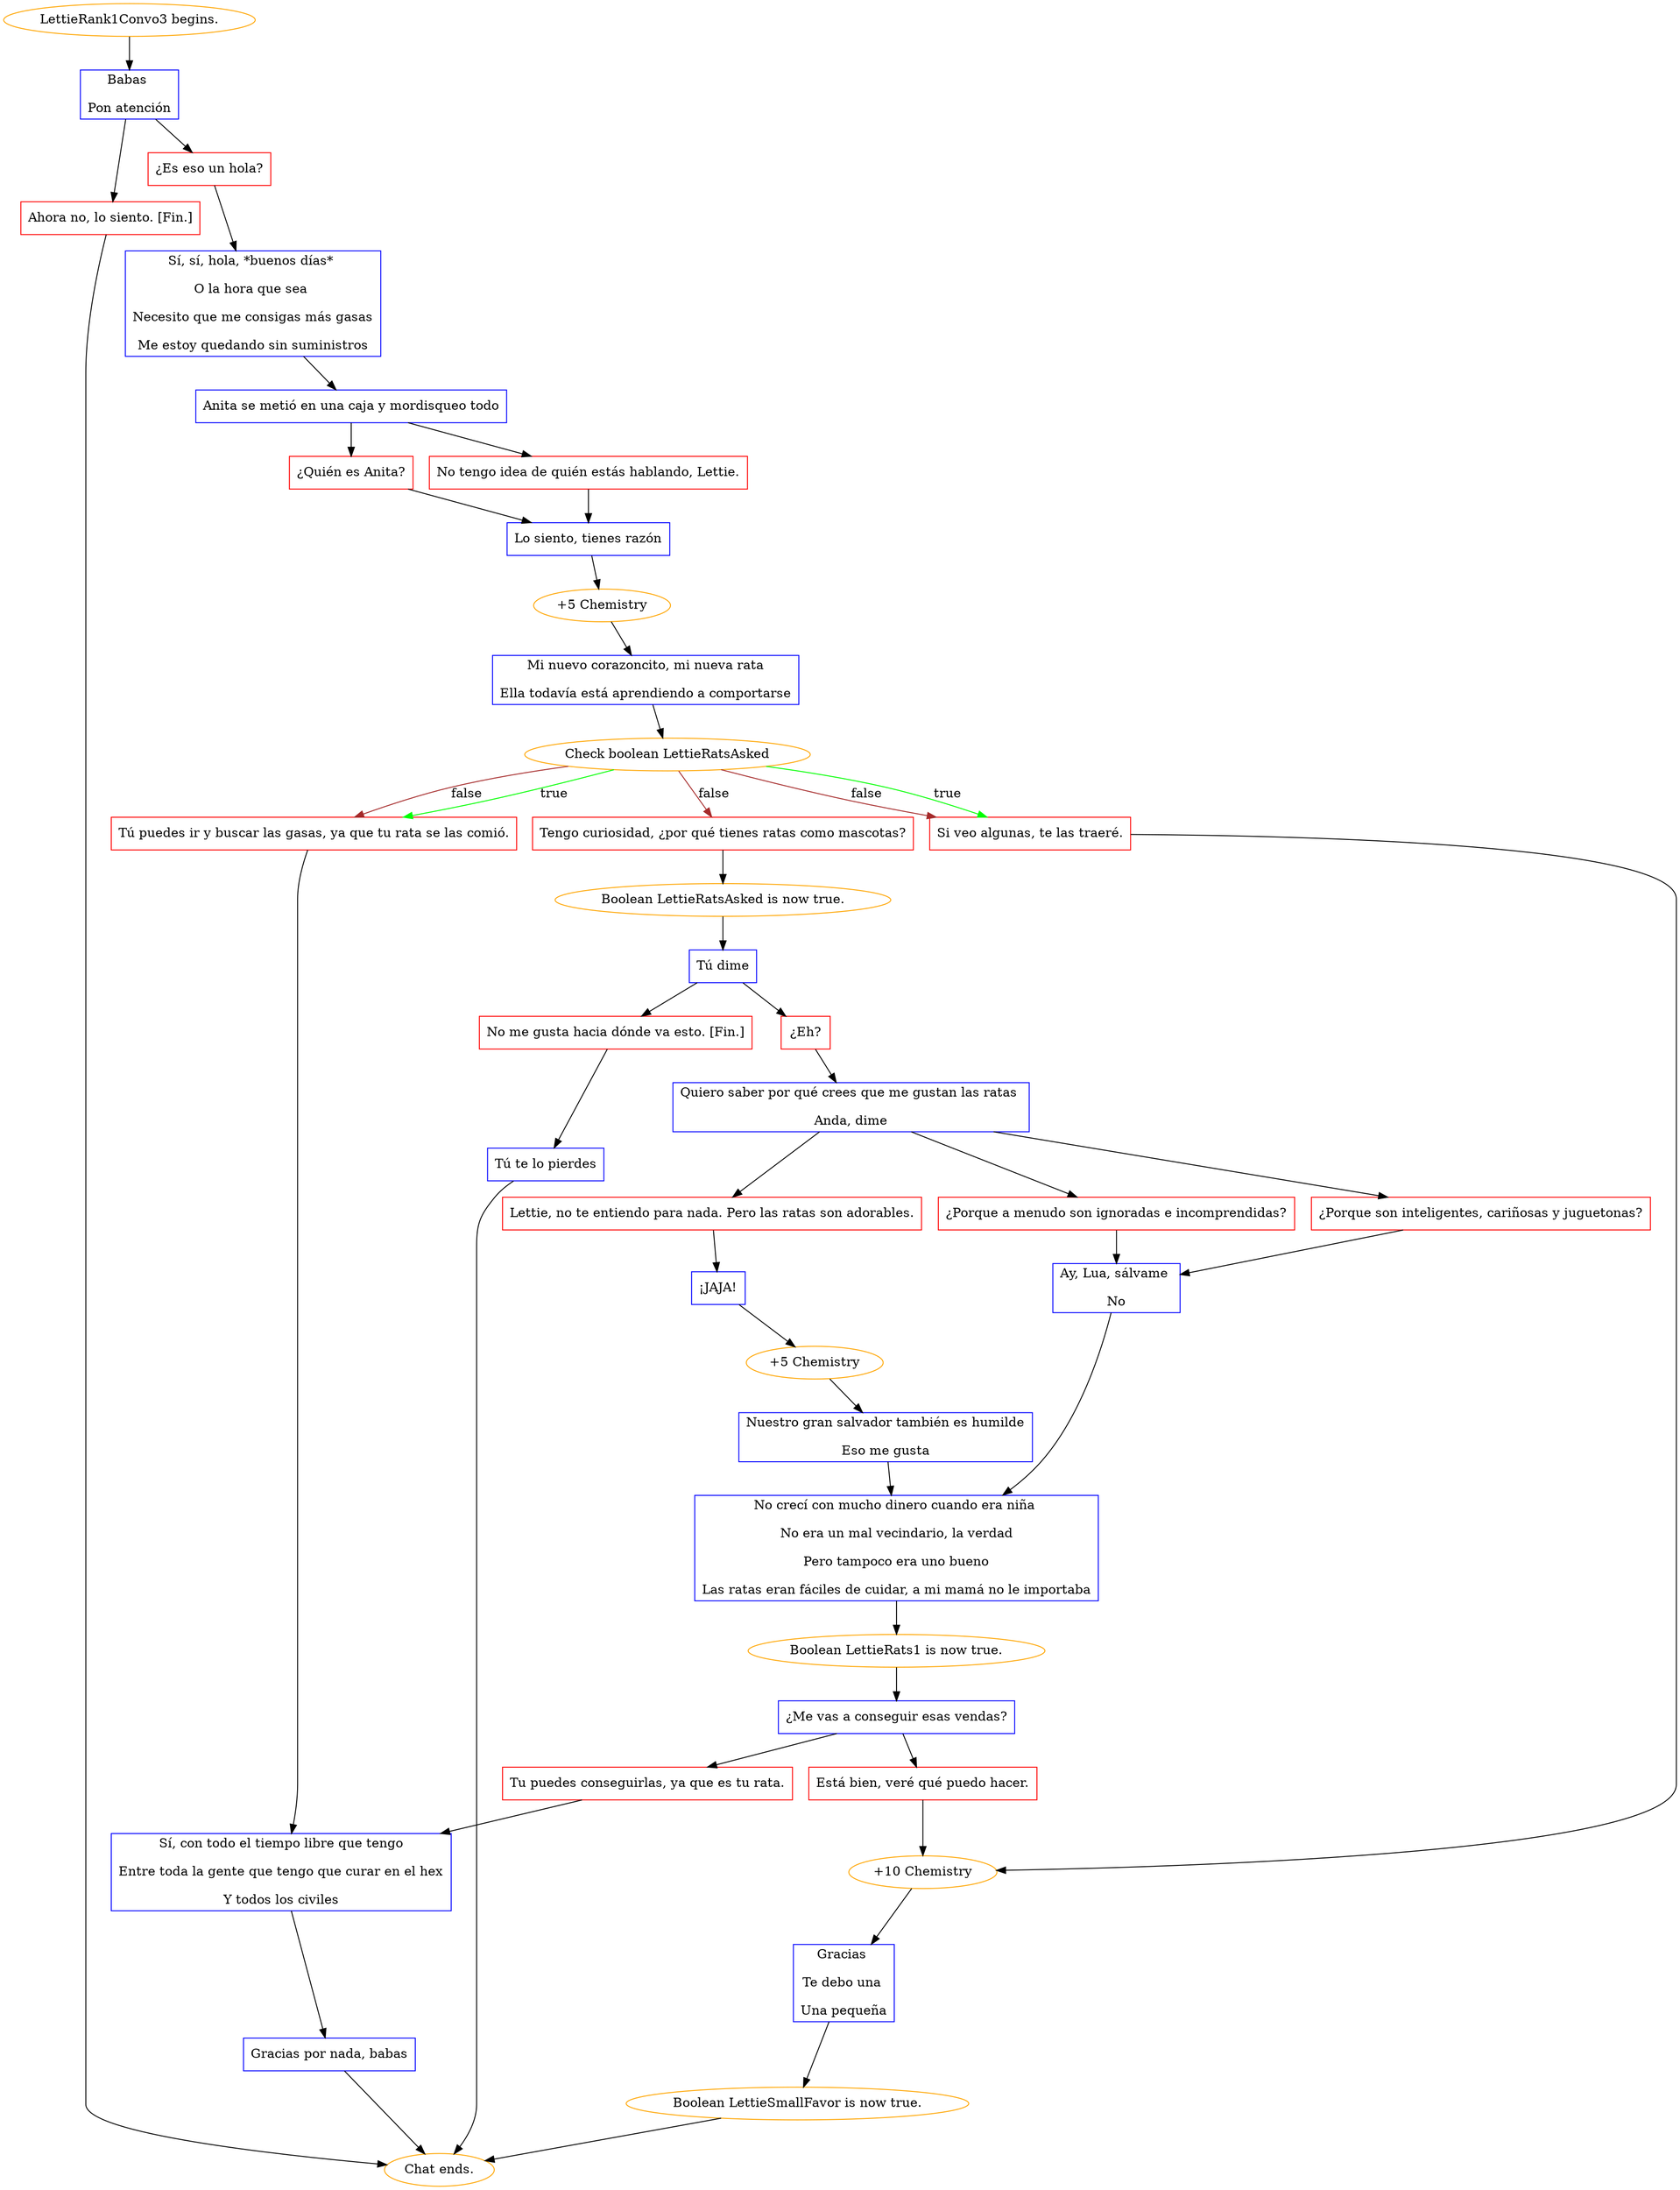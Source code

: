 digraph {
	"LettieRank1Convo3 begins." [color=orange];
		"LettieRank1Convo3 begins." -> j908653181;
	j908653181 [label="Babas 
Pon atención",shape=box,color=blue];
		j908653181 -> j2479095886;
		j908653181 -> j1536413982;
	j2479095886 [label="¿Es eso un hola?",shape=box,color=red];
		j2479095886 -> j3804221225;
	j1536413982 [label="Ahora no, lo siento. [Fin.]",shape=box,color=red];
		j1536413982 -> "Chat ends.";
	j3804221225 [label="Sí, sí, hola, *buenos días* 
O la hora que sea 
Necesito que me consigas más gasas
Me estoy quedando sin suministros",shape=box,color=blue];
		j3804221225 -> j1354588374;
	"Chat ends." [color=orange];
	j1354588374 [label="Anita se metió en una caja y mordisqueo todo",shape=box,color=blue];
		j1354588374 -> j2359165114;
		j1354588374 -> j3110406271;
	j2359165114 [label="¿Quién es Anita?",shape=box,color=red];
		j2359165114 -> j1613738584;
	j3110406271 [label="No tengo idea de quién estás hablando, Lettie.",shape=box,color=red];
		j3110406271 -> j1613738584;
	j1613738584 [label="Lo siento, tienes razón",shape=box,color=blue];
		j1613738584 -> j1403049082;
	j1403049082 [label="+5 Chemistry",color=orange];
		j1403049082 -> j1405762791;
	j1405762791 [label="Mi nuevo corazoncito, mi nueva rata
Ella todavía está aprendiendo a comportarse",shape=box,color=blue];
		j1405762791 -> j2299607748;
	j2299607748 [label="Check boolean LettieRatsAsked",color=orange];
		j2299607748 -> j1656723622 [label=true,color=green];
		j2299607748 -> j881260133 [label=true,color=green];
		j2299607748 -> j3916801220 [label=false,color=brown];
		j2299607748 -> j1656723622 [label=false,color=brown];
		j2299607748 -> j881260133 [label=false,color=brown];
	j1656723622 [label="Si veo algunas, te las traeré.",shape=box,color=red];
		j1656723622 -> j285386887;
	j881260133 [label="Tú puedes ir y buscar las gasas, ya que tu rata se las comió.",shape=box,color=red];
		j881260133 -> j1430890370;
	j3916801220 [label="Tengo curiosidad, ¿por qué tienes ratas como mascotas?",shape=box,color=red];
		j3916801220 -> j872562544;
	j285386887 [label="+10 Chemistry",color=orange];
		j285386887 -> j2117502054;
	j1430890370 [label="Sí, con todo el tiempo libre que tengo
Entre toda la gente que tengo que curar en el hex
Y todos los civiles",shape=box,color=blue];
		j1430890370 -> j3551064085;
	j872562544 [label="Boolean LettieRatsAsked is now true.",color=orange];
		j872562544 -> j2779595602;
	j2117502054 [label="Gracias 
Te debo una 
Una pequeña",shape=box,color=blue];
		j2117502054 -> j2570747018;
	j3551064085 [label="Gracias por nada, babas",shape=box,color=blue];
		j3551064085 -> "Chat ends.";
	j2779595602 [label="Tú dime",shape=box,color=blue];
		j2779595602 -> j1462865249;
		j2779595602 -> j2477235884;
	j2570747018 [label="Boolean LettieSmallFavor is now true.",color=orange];
		j2570747018 -> "Chat ends.";
	j1462865249 [label="¿Eh?",shape=box,color=red];
		j1462865249 -> j1691152865;
	j2477235884 [label="No me gusta hacia dónde va esto. [Fin.]",shape=box,color=red];
		j2477235884 -> j2365690676;
	j1691152865 [label="Quiero saber por qué crees que me gustan las ratas 
Anda, dime",shape=box,color=blue];
		j1691152865 -> j2634377340;
		j1691152865 -> j3385502611;
		j1691152865 -> j1719994228;
	j2365690676 [label="Tú te lo pierdes",shape=box,color=blue];
		j2365690676 -> "Chat ends.";
	j2634377340 [label="¿Porque son inteligentes, cariñosas y juguetonas?",shape=box,color=red];
		j2634377340 -> j1333656707;
	j3385502611 [label="¿Porque a menudo son ignoradas e incomprendidas?",shape=box,color=red];
		j3385502611 -> j1333656707;
	j1719994228 [label="Lettie, no te entiendo para nada. Pero las ratas son adorables.",shape=box,color=red];
		j1719994228 -> j2691139693;
	j1333656707 [label="Ay, Lua, sálvame 
No",shape=box,color=blue];
		j1333656707 -> j116172709;
	j2691139693 [label="¡JAJA!",shape=box,color=blue];
		j2691139693 -> j322316893;
	j116172709 [label="No crecí con mucho dinero cuando era niña 
No era un mal vecindario, la verdad
Pero tampoco era uno bueno
Las ratas eran fáciles de cuidar, a mi mamá no le importaba",shape=box,color=blue];
		j116172709 -> j671325146;
	j322316893 [label="+5 Chemistry",color=orange];
		j322316893 -> j769255684;
	j671325146 [label="Boolean LettieRats1 is now true.",color=orange];
		j671325146 -> j3930980281;
	j769255684 [label="Nuestro gran salvador también es humilde
Eso me gusta",shape=box,color=blue];
		j769255684 -> j116172709;
	j3930980281 [label="¿Me vas a conseguir esas vendas?",shape=box,color=blue];
		j3930980281 -> j3625991671;
		j3930980281 -> j1180855515;
	j3625991671 [label="Está bien, veré qué puedo hacer.",shape=box,color=red];
		j3625991671 -> j285386887;
	j1180855515 [label="Tu puedes conseguirlas, ya que es tu rata.",shape=box,color=red];
		j1180855515 -> j1430890370;
}